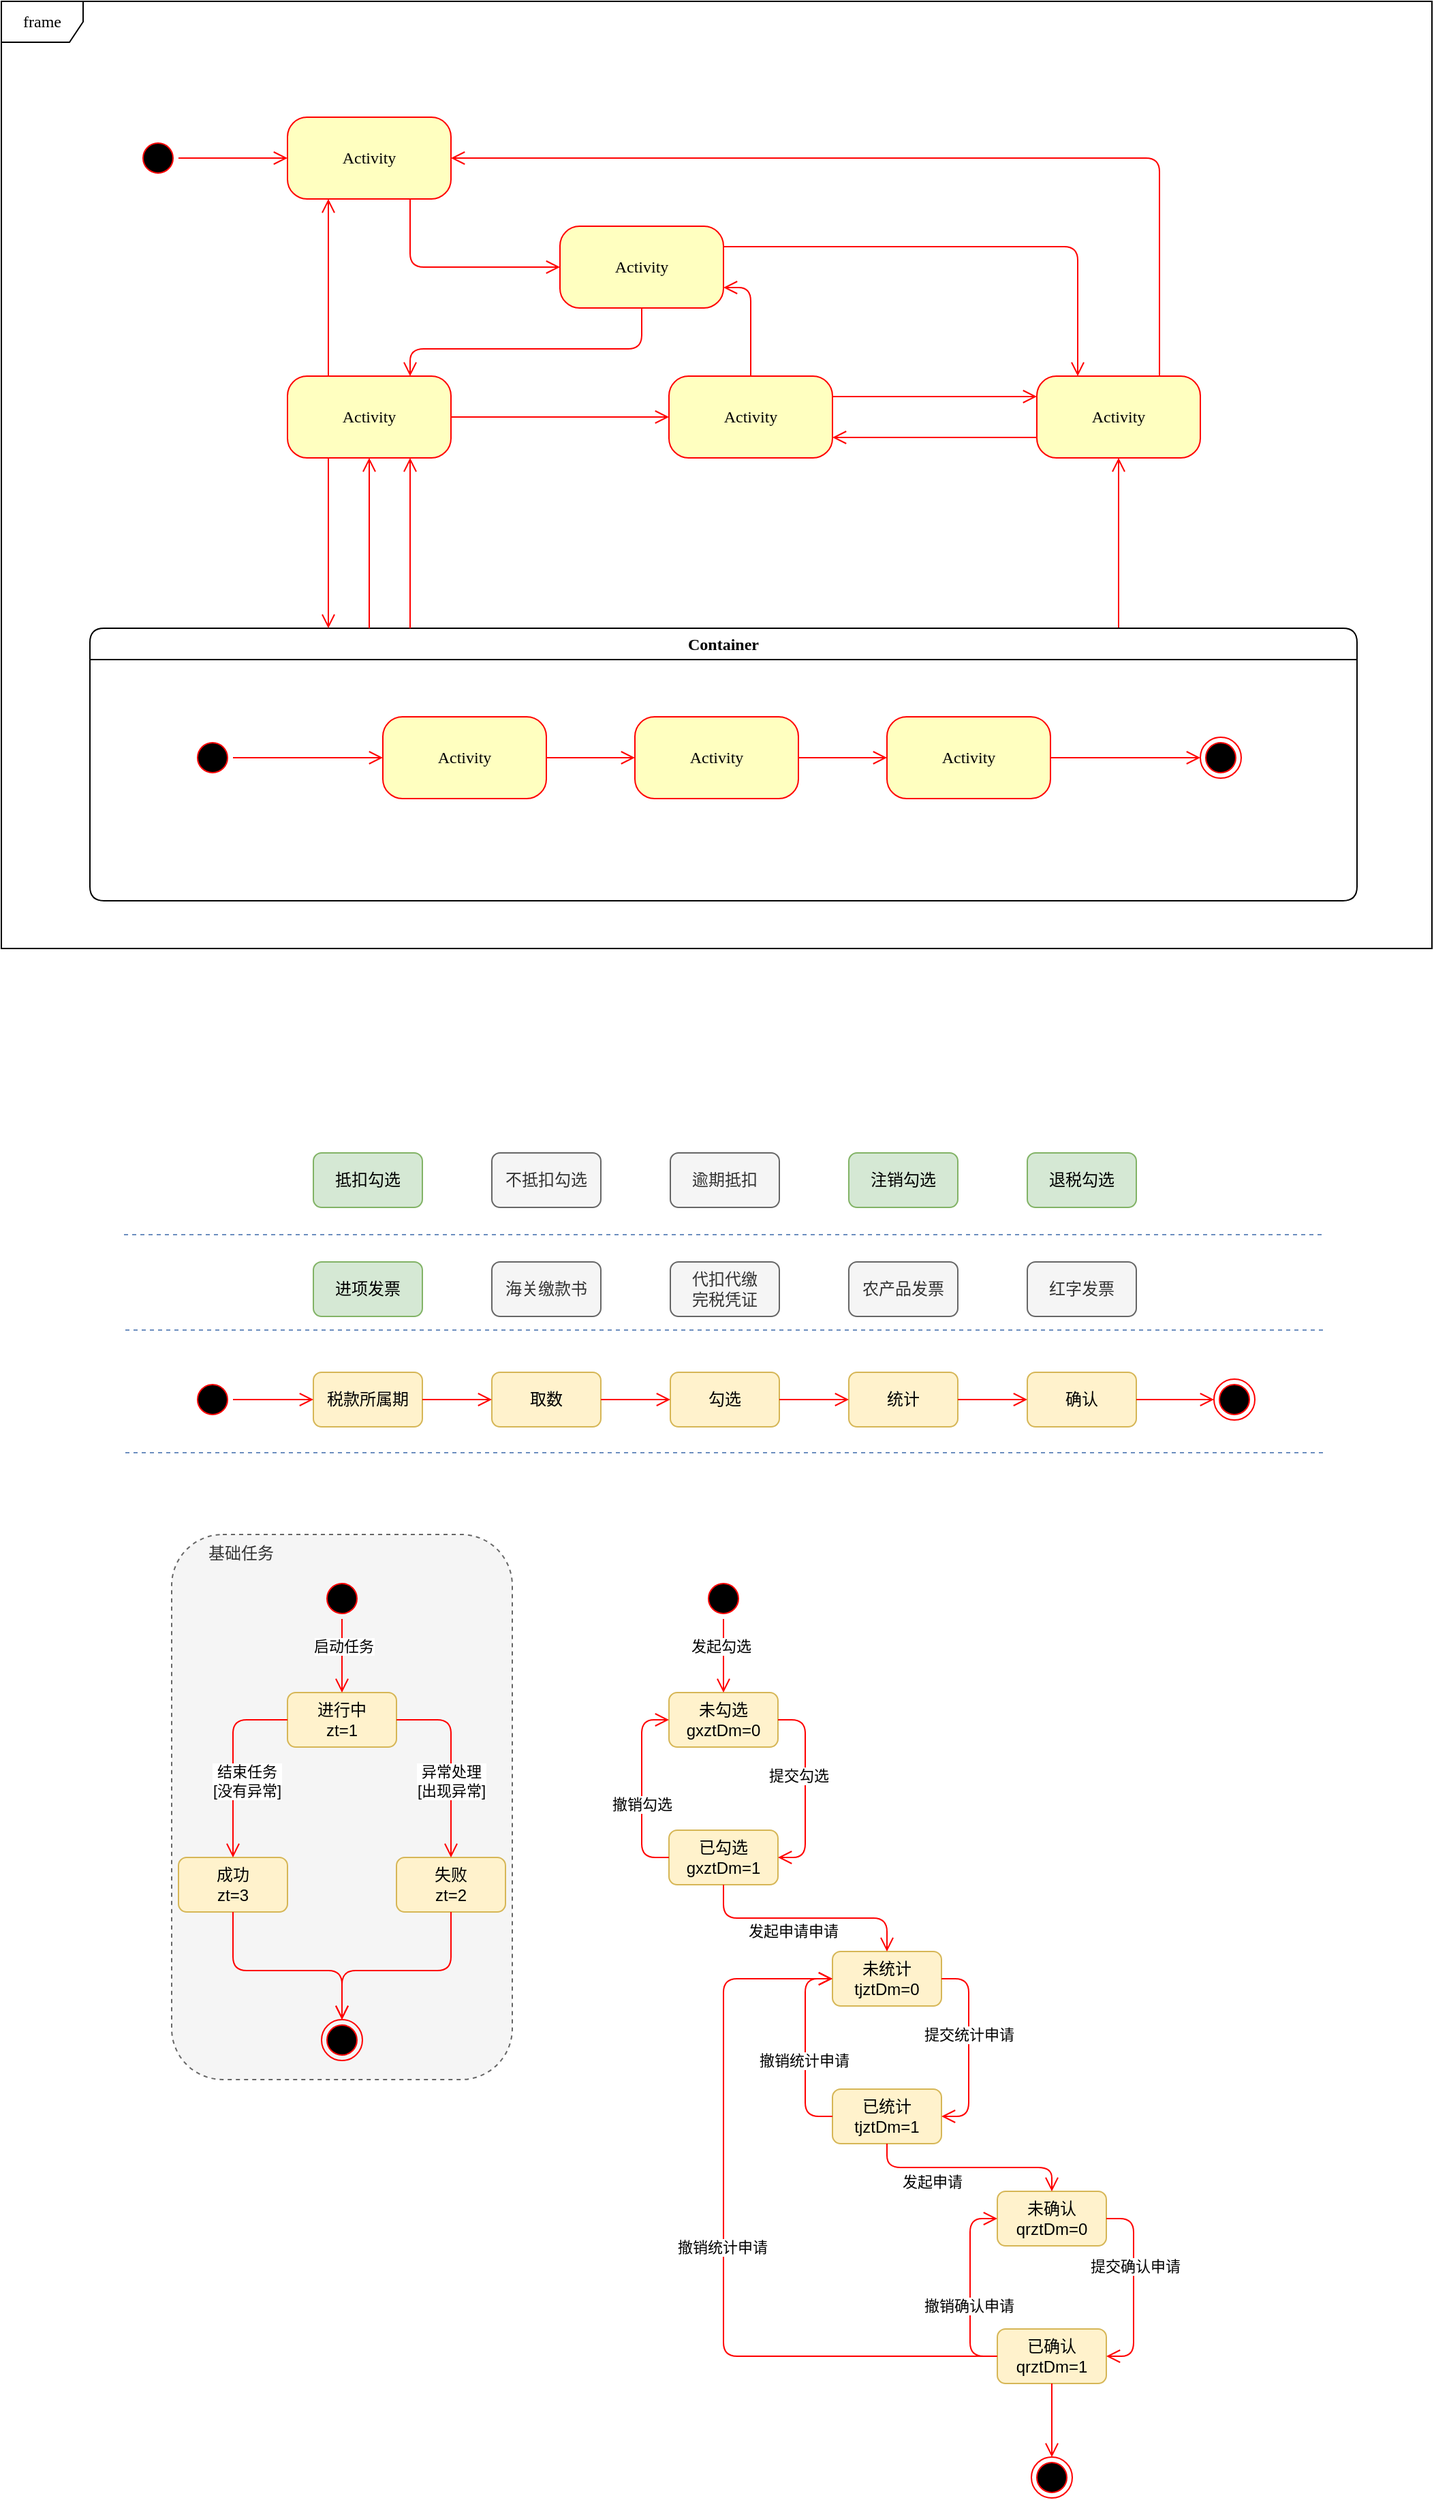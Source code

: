 <mxfile version="21.6.8" type="github">
  <diagram name="Page-1" id="58cdce13-f638-feb5-8d6f-7d28b1aa9fa0">
    <mxGraphModel dx="1400" dy="765" grid="1" gridSize="10" guides="1" tooltips="1" connect="1" arrows="1" fold="1" page="1" pageScale="1" pageWidth="1100" pageHeight="850" background="none" math="0" shadow="0">
      <root>
        <mxCell id="0" />
        <mxCell id="1" parent="0" />
        <mxCell id="NtjbMHKrXhSSU9uYyu6V-38" value="基础任务" style="rounded=1;whiteSpace=wrap;html=1;dashed=1;verticalAlign=top;align=left;spacingLeft=25;fillColor=#f5f5f5;strokeColor=#666666;fontColor=#333333;" vertex="1" parent="1">
          <mxGeometry x="155" y="1160" width="250" height="400" as="geometry" />
        </mxCell>
        <mxCell id="382b91b5511bd0f7-1" value="" style="ellipse;html=1;shape=startState;fillColor=#000000;strokeColor=#ff0000;rounded=1;shadow=0;comic=0;labelBackgroundColor=none;fontFamily=Verdana;fontSize=12;fontColor=#000000;align=center;direction=south;" parent="1" vertex="1">
          <mxGeometry x="130" y="135" width="30" height="30" as="geometry" />
        </mxCell>
        <mxCell id="382b91b5511bd0f7-5" value="Activity" style="rounded=1;whiteSpace=wrap;html=1;arcSize=24;fillColor=#ffffc0;strokeColor=#ff0000;shadow=0;comic=0;labelBackgroundColor=none;fontFamily=Verdana;fontSize=12;fontColor=#000000;align=center;" parent="1" vertex="1">
          <mxGeometry x="240" y="310" width="120" height="60" as="geometry" />
        </mxCell>
        <mxCell id="382b91b5511bd0f7-6" value="Activity" style="rounded=1;whiteSpace=wrap;html=1;arcSize=24;fillColor=#ffffc0;strokeColor=#ff0000;shadow=0;comic=0;labelBackgroundColor=none;fontFamily=Verdana;fontSize=12;fontColor=#000000;align=center;" parent="1" vertex="1">
          <mxGeometry x="240" y="120" width="120" height="60" as="geometry" />
        </mxCell>
        <mxCell id="3cde6dad864a17aa-3" style="edgeStyle=orthogonalEdgeStyle;html=1;exitX=1;exitY=0.25;entryX=0.25;entryY=0;labelBackgroundColor=none;endArrow=open;endSize=8;strokeColor=#ff0000;fontFamily=Verdana;fontSize=12;align=left;" parent="1" source="382b91b5511bd0f7-7" target="382b91b5511bd0f7-9" edge="1">
          <mxGeometry relative="1" as="geometry" />
        </mxCell>
        <mxCell id="382b91b5511bd0f7-7" value="Activity" style="rounded=1;whiteSpace=wrap;html=1;arcSize=24;fillColor=#ffffc0;strokeColor=#ff0000;shadow=0;comic=0;labelBackgroundColor=none;fontFamily=Verdana;fontSize=12;fontColor=#000000;align=center;" parent="1" vertex="1">
          <mxGeometry x="440" y="200" width="120" height="60" as="geometry" />
        </mxCell>
        <mxCell id="3cde6dad864a17aa-4" style="edgeStyle=orthogonalEdgeStyle;html=1;exitX=0.75;exitY=0;entryX=1;entryY=0.5;labelBackgroundColor=none;endArrow=open;endSize=8;strokeColor=#ff0000;fontFamily=Verdana;fontSize=12;align=left;" parent="1" source="382b91b5511bd0f7-9" target="382b91b5511bd0f7-6" edge="1">
          <mxGeometry relative="1" as="geometry">
            <Array as="points">
              <mxPoint x="880" y="150" />
            </Array>
          </mxGeometry>
        </mxCell>
        <mxCell id="3cde6dad864a17aa-13" style="edgeStyle=elbowEdgeStyle;html=1;exitX=0;exitY=0.75;entryX=1;entryY=0.75;labelBackgroundColor=none;endArrow=open;endSize=8;strokeColor=#ff0000;fontFamily=Verdana;fontSize=12;align=left;" parent="1" source="382b91b5511bd0f7-9" target="382b91b5511bd0f7-10" edge="1">
          <mxGeometry relative="1" as="geometry" />
        </mxCell>
        <mxCell id="382b91b5511bd0f7-9" value="Activity" style="rounded=1;whiteSpace=wrap;html=1;arcSize=24;fillColor=#ffffc0;strokeColor=#ff0000;shadow=0;comic=0;labelBackgroundColor=none;fontFamily=Verdana;fontSize=12;fontColor=#000000;align=center;" parent="1" vertex="1">
          <mxGeometry x="790" y="310" width="120" height="60" as="geometry" />
        </mxCell>
        <mxCell id="382b91b5511bd0f7-10" value="Activity" style="rounded=1;whiteSpace=wrap;html=1;arcSize=24;fillColor=#ffffc0;strokeColor=#ff0000;shadow=0;comic=0;labelBackgroundColor=none;fontFamily=Verdana;fontSize=12;fontColor=#000000;align=center;" parent="1" vertex="1">
          <mxGeometry x="520" y="310" width="120" height="60" as="geometry" />
        </mxCell>
        <mxCell id="3cde6dad864a17aa-5" style="edgeStyle=elbowEdgeStyle;html=1;labelBackgroundColor=none;endArrow=open;endSize=8;strokeColor=#ff0000;fontFamily=Verdana;fontSize=12;align=left;" parent="1" source="2a3bc250acf0617d-7" target="382b91b5511bd0f7-9" edge="1">
          <mxGeometry relative="1" as="geometry" />
        </mxCell>
        <mxCell id="2a3bc250acf0617d-7" value="Container" style="swimlane;whiteSpace=wrap;html=1;rounded=1;shadow=0;comic=0;labelBackgroundColor=none;strokeWidth=1;fontFamily=Verdana;fontSize=12;align=center;" parent="1" vertex="1">
          <mxGeometry x="95" y="495" width="930" height="200" as="geometry" />
        </mxCell>
        <mxCell id="3cde6dad864a17aa-10" style="edgeStyle=elbowEdgeStyle;html=1;labelBackgroundColor=none;endArrow=open;endSize=8;strokeColor=#ff0000;fontFamily=Verdana;fontSize=12;align=left;" parent="2a3bc250acf0617d-7" source="382b91b5511bd0f7-8" target="3cde6dad864a17aa-1" edge="1">
          <mxGeometry relative="1" as="geometry" />
        </mxCell>
        <mxCell id="382b91b5511bd0f7-8" value="Activity" style="rounded=1;whiteSpace=wrap;html=1;arcSize=24;fillColor=#ffffc0;strokeColor=#ff0000;shadow=0;comic=0;labelBackgroundColor=none;fontFamily=Verdana;fontSize=12;fontColor=#000000;align=center;" parent="2a3bc250acf0617d-7" vertex="1">
          <mxGeometry x="215" y="65" width="120" height="60" as="geometry" />
        </mxCell>
        <mxCell id="24f968d109e7d6b4-3" value="" style="ellipse;html=1;shape=endState;fillColor=#000000;strokeColor=#ff0000;rounded=1;shadow=0;comic=0;labelBackgroundColor=none;fontFamily=Verdana;fontSize=12;fontColor=#000000;align=center;" parent="2a3bc250acf0617d-7" vertex="1">
          <mxGeometry x="815" y="80" width="30" height="30" as="geometry" />
        </mxCell>
        <mxCell id="3cde6dad864a17aa-9" style="edgeStyle=elbowEdgeStyle;html=1;labelBackgroundColor=none;endArrow=open;endSize=8;strokeColor=#ff0000;fontFamily=Verdana;fontSize=12;align=left;" parent="2a3bc250acf0617d-7" source="2a3bc250acf0617d-3" target="382b91b5511bd0f7-8" edge="1">
          <mxGeometry relative="1" as="geometry" />
        </mxCell>
        <mxCell id="2a3bc250acf0617d-3" value="" style="ellipse;html=1;shape=startState;fillColor=#000000;strokeColor=#ff0000;rounded=1;shadow=0;comic=0;labelBackgroundColor=none;fontFamily=Verdana;fontSize=12;fontColor=#000000;align=center;direction=south;" parent="2a3bc250acf0617d-7" vertex="1">
          <mxGeometry x="75" y="80" width="30" height="30" as="geometry" />
        </mxCell>
        <mxCell id="3cde6dad864a17aa-11" style="edgeStyle=elbowEdgeStyle;html=1;labelBackgroundColor=none;endArrow=open;endSize=8;strokeColor=#ff0000;fontFamily=Verdana;fontSize=12;align=left;" parent="2a3bc250acf0617d-7" source="3cde6dad864a17aa-1" target="3cde6dad864a17aa-2" edge="1">
          <mxGeometry relative="1" as="geometry" />
        </mxCell>
        <mxCell id="3cde6dad864a17aa-1" value="Activity" style="rounded=1;whiteSpace=wrap;html=1;arcSize=24;fillColor=#ffffc0;strokeColor=#ff0000;shadow=0;comic=0;labelBackgroundColor=none;fontFamily=Verdana;fontSize=12;fontColor=#000000;align=center;" parent="2a3bc250acf0617d-7" vertex="1">
          <mxGeometry x="400" y="65" width="120" height="60" as="geometry" />
        </mxCell>
        <mxCell id="3cde6dad864a17aa-12" style="edgeStyle=elbowEdgeStyle;html=1;labelBackgroundColor=none;endArrow=open;endSize=8;strokeColor=#ff0000;fontFamily=Verdana;fontSize=12;align=left;" parent="2a3bc250acf0617d-7" source="3cde6dad864a17aa-2" target="24f968d109e7d6b4-3" edge="1">
          <mxGeometry relative="1" as="geometry" />
        </mxCell>
        <mxCell id="3cde6dad864a17aa-2" value="Activity" style="rounded=1;whiteSpace=wrap;html=1;arcSize=24;fillColor=#ffffc0;strokeColor=#ff0000;shadow=0;comic=0;labelBackgroundColor=none;fontFamily=Verdana;fontSize=12;fontColor=#000000;align=center;" parent="2a3bc250acf0617d-7" vertex="1">
          <mxGeometry x="585" y="65" width="120" height="60" as="geometry" />
        </mxCell>
        <mxCell id="2a3bc250acf0617d-8" value="frame" style="shape=umlFrame;whiteSpace=wrap;html=1;rounded=1;shadow=0;comic=0;labelBackgroundColor=none;strokeWidth=1;fontFamily=Verdana;fontSize=12;align=center;movable=1;resizable=1;rotatable=1;deletable=1;editable=1;locked=0;connectable=1;" parent="1" vertex="1">
          <mxGeometry x="30" y="35" width="1050" height="695" as="geometry" />
        </mxCell>
        <mxCell id="2a3bc250acf0617d-9" style="edgeStyle=orthogonalEdgeStyle;html=1;labelBackgroundColor=none;endArrow=open;endSize=8;strokeColor=#ff0000;fontFamily=Verdana;fontSize=12;align=left;" parent="1" source="382b91b5511bd0f7-1" target="382b91b5511bd0f7-6" edge="1">
          <mxGeometry relative="1" as="geometry" />
        </mxCell>
        <mxCell id="2a3bc250acf0617d-10" style="edgeStyle=orthogonalEdgeStyle;html=1;labelBackgroundColor=none;endArrow=open;endSize=8;strokeColor=#ff0000;fontFamily=Verdana;fontSize=12;align=left;entryX=0;entryY=0.5;" parent="1" source="382b91b5511bd0f7-6" target="382b91b5511bd0f7-7" edge="1">
          <mxGeometry relative="1" as="geometry">
            <Array as="points">
              <mxPoint x="330" y="230" />
            </Array>
          </mxGeometry>
        </mxCell>
        <mxCell id="2a3bc250acf0617d-11" style="edgeStyle=orthogonalEdgeStyle;html=1;entryX=0.75;entryY=0;labelBackgroundColor=none;endArrow=open;endSize=8;strokeColor=#ff0000;fontFamily=Verdana;fontSize=12;align=left;exitX=0.5;exitY=1;" parent="1" source="382b91b5511bd0f7-7" target="382b91b5511bd0f7-5" edge="1">
          <mxGeometry relative="1" as="geometry">
            <mxPoint x="520" y="300" as="sourcePoint" />
            <Array as="points">
              <mxPoint x="500" y="290" />
              <mxPoint x="330" y="290" />
            </Array>
          </mxGeometry>
        </mxCell>
        <mxCell id="2a3bc250acf0617d-12" style="edgeStyle=orthogonalEdgeStyle;html=1;exitX=0.25;exitY=0;entryX=0.25;entryY=1;labelBackgroundColor=none;endArrow=open;endSize=8;strokeColor=#ff0000;fontFamily=Verdana;fontSize=12;align=left;" parent="1" source="382b91b5511bd0f7-5" target="382b91b5511bd0f7-6" edge="1">
          <mxGeometry relative="1" as="geometry" />
        </mxCell>
        <mxCell id="2a3bc250acf0617d-13" style="edgeStyle=orthogonalEdgeStyle;html=1;exitX=1;exitY=0.5;entryX=0;entryY=0.5;labelBackgroundColor=none;endArrow=open;endSize=8;strokeColor=#ff0000;fontFamily=Verdana;fontSize=12;align=left;" parent="1" source="382b91b5511bd0f7-5" target="382b91b5511bd0f7-10" edge="1">
          <mxGeometry relative="1" as="geometry" />
        </mxCell>
        <mxCell id="2a3bc250acf0617d-14" style="edgeStyle=orthogonalEdgeStyle;html=1;exitX=0.5;exitY=0;entryX=1;entryY=0.75;labelBackgroundColor=none;endArrow=open;endSize=8;strokeColor=#ff0000;fontFamily=Verdana;fontSize=12;align=left;" parent="1" source="382b91b5511bd0f7-10" target="382b91b5511bd0f7-7" edge="1">
          <mxGeometry relative="1" as="geometry" />
        </mxCell>
        <mxCell id="2a3bc250acf0617d-15" style="edgeStyle=orthogonalEdgeStyle;html=1;exitX=1;exitY=0.25;entryX=0;entryY=0.25;labelBackgroundColor=none;endArrow=open;endSize=8;strokeColor=#ff0000;fontFamily=Verdana;fontSize=12;align=left;" parent="1" source="382b91b5511bd0f7-10" target="382b91b5511bd0f7-9" edge="1">
          <mxGeometry relative="1" as="geometry" />
        </mxCell>
        <mxCell id="3cde6dad864a17aa-6" style="edgeStyle=elbowEdgeStyle;html=1;labelBackgroundColor=none;endArrow=open;endSize=8;strokeColor=#ff0000;fontFamily=Verdana;fontSize=12;align=left;entryX=0.75;entryY=1;" parent="1" source="2a3bc250acf0617d-7" target="382b91b5511bd0f7-5" edge="1">
          <mxGeometry relative="1" as="geometry">
            <mxPoint x="340" y="505" as="sourcePoint" />
            <mxPoint x="340" y="380" as="targetPoint" />
          </mxGeometry>
        </mxCell>
        <mxCell id="3cde6dad864a17aa-7" style="edgeStyle=elbowEdgeStyle;html=1;labelBackgroundColor=none;endArrow=open;endSize=8;strokeColor=#ff0000;fontFamily=Verdana;fontSize=12;align=left;entryX=0.5;entryY=1;" parent="1" source="2a3bc250acf0617d-7" target="382b91b5511bd0f7-5" edge="1">
          <mxGeometry relative="1" as="geometry">
            <mxPoint x="340" y="505" as="sourcePoint" />
            <mxPoint x="340" y="380" as="targetPoint" />
          </mxGeometry>
        </mxCell>
        <mxCell id="3cde6dad864a17aa-8" style="edgeStyle=elbowEdgeStyle;html=1;labelBackgroundColor=none;endArrow=open;endSize=8;strokeColor=#ff0000;fontFamily=Verdana;fontSize=12;align=left;exitX=0.25;exitY=1;" parent="1" source="382b91b5511bd0f7-5" target="2a3bc250acf0617d-7" edge="1">
          <mxGeometry relative="1" as="geometry">
            <mxPoint x="350" y="515" as="sourcePoint" />
            <mxPoint x="350" y="390" as="targetPoint" />
          </mxGeometry>
        </mxCell>
        <mxCell id="sTs45CZRdDoFSn7NXeSg-1" value="抵扣勾选" style="whiteSpace=wrap;html=1;rounded=1;aspect=fixed;fillColor=#d5e8d4;strokeColor=#82b366;" parent="1" vertex="1">
          <mxGeometry x="259" y="880" width="80" height="40" as="geometry" />
        </mxCell>
        <mxCell id="sTs45CZRdDoFSn7NXeSg-2" value="不抵扣勾选" style="whiteSpace=wrap;html=1;rounded=1;aspect=fixed;fillColor=#f5f5f5;fontColor=#333333;strokeColor=#666666;" parent="1" vertex="1">
          <mxGeometry x="390" y="880" width="80" height="40" as="geometry" />
        </mxCell>
        <mxCell id="sTs45CZRdDoFSn7NXeSg-3" value="逾期抵扣" style="whiteSpace=wrap;html=1;rounded=1;aspect=fixed;fillColor=#f5f5f5;fontColor=#333333;strokeColor=#666666;" parent="1" vertex="1">
          <mxGeometry x="521" y="880" width="80" height="40" as="geometry" />
        </mxCell>
        <mxCell id="sTs45CZRdDoFSn7NXeSg-4" value="注销勾选" style="whiteSpace=wrap;html=1;rounded=1;aspect=fixed;fillColor=#d5e8d4;strokeColor=#82b366;" parent="1" vertex="1">
          <mxGeometry x="652" y="880" width="80" height="40" as="geometry" />
        </mxCell>
        <mxCell id="sTs45CZRdDoFSn7NXeSg-5" value="退税勾选" style="whiteSpace=wrap;html=1;rounded=1;aspect=fixed;fillColor=#d5e8d4;strokeColor=#82b366;" parent="1" vertex="1">
          <mxGeometry x="783" y="880" width="80" height="40" as="geometry" />
        </mxCell>
        <mxCell id="sTs45CZRdDoFSn7NXeSg-7" value="税款所属期" style="rounded=1;whiteSpace=wrap;html=1;aspect=fixed;fillColor=#fff2cc;strokeColor=#d6b656;" parent="1" vertex="1">
          <mxGeometry x="259" y="1041" width="80" height="40" as="geometry" />
        </mxCell>
        <mxCell id="sTs45CZRdDoFSn7NXeSg-9" value="取数" style="rounded=1;whiteSpace=wrap;html=1;fillColor=#fff2cc;strokeColor=#d6b656;" parent="1" vertex="1">
          <mxGeometry x="390" y="1041" width="80" height="40" as="geometry" />
        </mxCell>
        <mxCell id="sTs45CZRdDoFSn7NXeSg-10" value="勾选" style="rounded=1;whiteSpace=wrap;html=1;fillColor=#fff2cc;strokeColor=#d6b656;" parent="1" vertex="1">
          <mxGeometry x="521" y="1041" width="80" height="40" as="geometry" />
        </mxCell>
        <mxCell id="sTs45CZRdDoFSn7NXeSg-11" value="统计" style="rounded=1;whiteSpace=wrap;html=1;fillColor=#fff2cc;strokeColor=#d6b656;" parent="1" vertex="1">
          <mxGeometry x="652" y="1041" width="80" height="40" as="geometry" />
        </mxCell>
        <mxCell id="sTs45CZRdDoFSn7NXeSg-12" value="确认" style="rounded=1;whiteSpace=wrap;html=1;fillColor=#fff2cc;strokeColor=#d6b656;" parent="1" vertex="1">
          <mxGeometry x="783" y="1041" width="80" height="40" as="geometry" />
        </mxCell>
        <mxCell id="sTs45CZRdDoFSn7NXeSg-14" value="" style="ellipse;html=1;shape=endState;fillColor=#000000;strokeColor=#ff0000;" parent="1" vertex="1">
          <mxGeometry x="920" y="1046" width="30" height="30" as="geometry" />
        </mxCell>
        <mxCell id="sTs45CZRdDoFSn7NXeSg-15" value="" style="ellipse;html=1;shape=startState;fillColor=#000000;strokeColor=#ff0000;" parent="1" vertex="1">
          <mxGeometry x="170" y="1046" width="30" height="30" as="geometry" />
        </mxCell>
        <mxCell id="sTs45CZRdDoFSn7NXeSg-16" value="" style="edgeStyle=orthogonalEdgeStyle;html=1;verticalAlign=bottom;endArrow=open;endSize=8;strokeColor=#ff0000;rounded=0;entryX=0;entryY=0.5;entryDx=0;entryDy=0;" parent="1" source="sTs45CZRdDoFSn7NXeSg-15" target="sTs45CZRdDoFSn7NXeSg-7" edge="1">
          <mxGeometry relative="1" as="geometry">
            <mxPoint x="95" y="1146" as="targetPoint" />
          </mxGeometry>
        </mxCell>
        <mxCell id="sTs45CZRdDoFSn7NXeSg-17" value="" style="edgeStyle=orthogonalEdgeStyle;html=1;verticalAlign=bottom;endArrow=open;endSize=8;strokeColor=#ff0000;rounded=0;entryX=0;entryY=0.5;entryDx=0;entryDy=0;exitX=1;exitY=0.5;exitDx=0;exitDy=0;" parent="1" source="sTs45CZRdDoFSn7NXeSg-7" target="sTs45CZRdDoFSn7NXeSg-9" edge="1">
          <mxGeometry relative="1" as="geometry">
            <mxPoint x="274" y="1071" as="targetPoint" />
            <mxPoint x="204" y="1071" as="sourcePoint" />
          </mxGeometry>
        </mxCell>
        <mxCell id="sTs45CZRdDoFSn7NXeSg-18" value="" style="edgeStyle=orthogonalEdgeStyle;html=1;verticalAlign=bottom;endArrow=open;endSize=8;strokeColor=#ff0000;rounded=0;entryX=0;entryY=0.5;entryDx=0;entryDy=0;exitX=1;exitY=0.5;exitDx=0;exitDy=0;" parent="1" source="sTs45CZRdDoFSn7NXeSg-9" target="sTs45CZRdDoFSn7NXeSg-10" edge="1">
          <mxGeometry relative="1" as="geometry">
            <mxPoint x="404" y="1071" as="targetPoint" />
            <mxPoint x="424" y="1136" as="sourcePoint" />
          </mxGeometry>
        </mxCell>
        <mxCell id="sTs45CZRdDoFSn7NXeSg-19" value="" style="edgeStyle=orthogonalEdgeStyle;html=1;verticalAlign=bottom;endArrow=open;endSize=8;strokeColor=#ff0000;rounded=0;entryX=0;entryY=0.5;entryDx=0;entryDy=0;exitX=1;exitY=0.5;exitDx=0;exitDy=0;" parent="1" source="sTs45CZRdDoFSn7NXeSg-10" target="sTs45CZRdDoFSn7NXeSg-11" edge="1">
          <mxGeometry relative="1" as="geometry">
            <mxPoint x="529" y="1071" as="targetPoint" />
            <mxPoint x="514" y="1156" as="sourcePoint" />
          </mxGeometry>
        </mxCell>
        <mxCell id="sTs45CZRdDoFSn7NXeSg-20" value="" style="edgeStyle=orthogonalEdgeStyle;html=1;verticalAlign=bottom;endArrow=open;endSize=8;strokeColor=#ff0000;rounded=0;entryX=0;entryY=0.5;entryDx=0;entryDy=0;exitX=1;exitY=0.5;exitDx=0;exitDy=0;" parent="1" source="sTs45CZRdDoFSn7NXeSg-11" target="sTs45CZRdDoFSn7NXeSg-12" edge="1">
          <mxGeometry relative="1" as="geometry">
            <mxPoint x="654" y="1071" as="targetPoint" />
            <mxPoint x="654" y="1136" as="sourcePoint" />
          </mxGeometry>
        </mxCell>
        <mxCell id="sTs45CZRdDoFSn7NXeSg-21" value="" style="edgeStyle=orthogonalEdgeStyle;html=1;verticalAlign=bottom;endArrow=open;endSize=8;strokeColor=#ff0000;rounded=0;entryX=0;entryY=0.5;entryDx=0;entryDy=0;exitX=1;exitY=0.5;exitDx=0;exitDy=0;" parent="1" source="sTs45CZRdDoFSn7NXeSg-12" target="sTs45CZRdDoFSn7NXeSg-14" edge="1">
          <mxGeometry relative="1" as="geometry">
            <mxPoint x="785" y="1071" as="targetPoint" />
            <mxPoint x="770" y="1146" as="sourcePoint" />
          </mxGeometry>
        </mxCell>
        <mxCell id="sTs45CZRdDoFSn7NXeSg-22" value="进项发票" style="whiteSpace=wrap;html=1;rounded=1;aspect=fixed;fillColor=#d5e8d4;strokeColor=#82b366;" parent="1" vertex="1">
          <mxGeometry x="259" y="960" width="80" height="40" as="geometry" />
        </mxCell>
        <mxCell id="sTs45CZRdDoFSn7NXeSg-23" value="海关缴款书" style="whiteSpace=wrap;html=1;rounded=1;aspect=fixed;fillColor=#f5f5f5;fontColor=#333333;strokeColor=#666666;" parent="1" vertex="1">
          <mxGeometry x="390" y="960" width="80" height="40" as="geometry" />
        </mxCell>
        <mxCell id="sTs45CZRdDoFSn7NXeSg-24" value="代扣代缴&lt;br&gt;完税凭证" style="whiteSpace=wrap;html=1;rounded=1;aspect=fixed;fillColor=#f5f5f5;fontColor=#333333;strokeColor=#666666;" parent="1" vertex="1">
          <mxGeometry x="521" y="960" width="80" height="40" as="geometry" />
        </mxCell>
        <mxCell id="sTs45CZRdDoFSn7NXeSg-25" value="农产品发票" style="whiteSpace=wrap;html=1;rounded=1;aspect=fixed;fillColor=#f5f5f5;fontColor=#333333;strokeColor=#666666;" parent="1" vertex="1">
          <mxGeometry x="652" y="960" width="80" height="40" as="geometry" />
        </mxCell>
        <mxCell id="sTs45CZRdDoFSn7NXeSg-26" value="红字发票" style="whiteSpace=wrap;html=1;rounded=1;aspect=fixed;fillColor=#f5f5f5;fontColor=#333333;strokeColor=#666666;" parent="1" vertex="1">
          <mxGeometry x="783" y="960" width="80" height="40" as="geometry" />
        </mxCell>
        <mxCell id="sTs45CZRdDoFSn7NXeSg-30" value="进行中&lt;br&gt;zt=1" style="rounded=1;whiteSpace=wrap;html=1;fillColor=#fff2cc;strokeColor=#d6b656;" parent="1" vertex="1">
          <mxGeometry x="240" y="1276" width="80" height="40" as="geometry" />
        </mxCell>
        <mxCell id="sTs45CZRdDoFSn7NXeSg-31" value="成功&lt;br&gt;zt=3" style="rounded=1;whiteSpace=wrap;html=1;fillColor=#fff2cc;strokeColor=#d6b656;" parent="1" vertex="1">
          <mxGeometry x="160" y="1397" width="80" height="40" as="geometry" />
        </mxCell>
        <mxCell id="sTs45CZRdDoFSn7NXeSg-32" value="失败&lt;br&gt;zt=2" style="rounded=1;whiteSpace=wrap;html=1;fillColor=#fff2cc;strokeColor=#d6b656;" parent="1" vertex="1">
          <mxGeometry x="320" y="1397" width="80" height="40" as="geometry" />
        </mxCell>
        <mxCell id="sTs45CZRdDoFSn7NXeSg-35" value="" style="ellipse;html=1;shape=endState;fillColor=#000000;strokeColor=#ff0000;" parent="1" vertex="1">
          <mxGeometry x="265" y="1516" width="30" height="30" as="geometry" />
        </mxCell>
        <mxCell id="sTs45CZRdDoFSn7NXeSg-36" value="" style="ellipse;html=1;shape=startState;fillColor=#000000;strokeColor=#ff0000;" parent="1" vertex="1">
          <mxGeometry x="265" y="1192" width="30" height="30" as="geometry" />
        </mxCell>
        <mxCell id="sTs45CZRdDoFSn7NXeSg-37" value="" style="edgeStyle=orthogonalEdgeStyle;html=1;verticalAlign=bottom;endArrow=open;endSize=8;strokeColor=#ff0000;rounded=0;entryX=0.5;entryY=0;entryDx=0;entryDy=0;" parent="1" source="sTs45CZRdDoFSn7NXeSg-36" target="sTs45CZRdDoFSn7NXeSg-30" edge="1">
          <mxGeometry relative="1" as="geometry">
            <mxPoint x="183" y="1251" as="targetPoint" />
          </mxGeometry>
        </mxCell>
        <mxCell id="NtjbMHKrXhSSU9uYyu6V-6" value="启动任务" style="edgeLabel;html=1;align=center;verticalAlign=middle;resizable=0;points=[];" vertex="1" connectable="0" parent="sTs45CZRdDoFSn7NXeSg-37">
          <mxGeometry x="-0.4" y="1" relative="1" as="geometry">
            <mxPoint y="4" as="offset" />
          </mxGeometry>
        </mxCell>
        <mxCell id="sTs45CZRdDoFSn7NXeSg-38" value="" style="edgeStyle=orthogonalEdgeStyle;html=1;verticalAlign=bottom;endArrow=open;endSize=8;strokeColor=#ff0000;rounded=1;entryX=0.5;entryY=0;entryDx=0;entryDy=0;exitX=0;exitY=0.5;exitDx=0;exitDy=0;" parent="1" source="sTs45CZRdDoFSn7NXeSg-30" target="sTs45CZRdDoFSn7NXeSg-31" edge="1">
          <mxGeometry relative="1" as="geometry">
            <mxPoint x="199.0" y="1370" as="targetPoint" />
            <mxPoint x="232" y="1296" as="sourcePoint" />
            <Array as="points">
              <mxPoint x="200" y="1296" />
            </Array>
          </mxGeometry>
        </mxCell>
        <mxCell id="NtjbMHKrXhSSU9uYyu6V-7" value="结束任务&lt;br&gt;[没有异常]" style="edgeLabel;html=1;align=center;verticalAlign=middle;resizable=0;points=[];" vertex="1" connectable="0" parent="sTs45CZRdDoFSn7NXeSg-38">
          <mxGeometry x="-0.239" y="1" relative="1" as="geometry">
            <mxPoint x="9" y="31" as="offset" />
          </mxGeometry>
        </mxCell>
        <mxCell id="sTs45CZRdDoFSn7NXeSg-42" value="" style="edgeStyle=orthogonalEdgeStyle;html=1;verticalAlign=bottom;endArrow=open;endSize=8;strokeColor=#ff0000;rounded=1;entryX=0.5;entryY=0;entryDx=0;entryDy=0;exitX=0.5;exitY=1;exitDx=0;exitDy=0;" parent="1" source="sTs45CZRdDoFSn7NXeSg-31" target="sTs45CZRdDoFSn7NXeSg-35" edge="1">
          <mxGeometry relative="1" as="geometry">
            <mxPoint x="873" y="1147" as="targetPoint" />
            <mxPoint x="951" y="1137" as="sourcePoint" />
            <Array as="points">
              <mxPoint x="200" y="1480" />
              <mxPoint x="280" y="1480" />
            </Array>
          </mxGeometry>
        </mxCell>
        <mxCell id="sTs45CZRdDoFSn7NXeSg-44" style="edgeStyle=orthogonalEdgeStyle;html=1;labelBackgroundColor=none;endArrow=open;endSize=8;strokeColor=#ff0000;fontFamily=Verdana;fontSize=12;align=left;exitX=1;exitY=0.5;exitDx=0;exitDy=0;entryX=0.5;entryY=0;entryDx=0;entryDy=0;" parent="1" source="sTs45CZRdDoFSn7NXeSg-30" target="sTs45CZRdDoFSn7NXeSg-32" edge="1">
          <mxGeometry relative="1" as="geometry">
            <mxPoint x="608" y="1211" as="sourcePoint" />
            <Array as="points">
              <mxPoint x="360" y="1296" />
            </Array>
            <mxPoint x="430" y="1290" as="targetPoint" />
          </mxGeometry>
        </mxCell>
        <mxCell id="NtjbMHKrXhSSU9uYyu6V-8" value="异常处理&lt;br&gt;[出现异常]" style="edgeLabel;html=1;align=center;verticalAlign=middle;resizable=0;points=[];" vertex="1" connectable="0" parent="sTs45CZRdDoFSn7NXeSg-44">
          <mxGeometry x="0.451" y="3" relative="1" as="geometry">
            <mxPoint x="-3" y="-18" as="offset" />
          </mxGeometry>
        </mxCell>
        <mxCell id="sTs45CZRdDoFSn7NXeSg-45" value="" style="edgeStyle=orthogonalEdgeStyle;html=1;verticalAlign=bottom;endArrow=open;endSize=8;strokeColor=#ff0000;rounded=1;entryX=0.5;entryY=0;entryDx=0;entryDy=0;exitX=0.5;exitY=1;exitDx=0;exitDy=0;" parent="1" source="sTs45CZRdDoFSn7NXeSg-32" target="sTs45CZRdDoFSn7NXeSg-35" edge="1">
          <mxGeometry relative="1" as="geometry">
            <mxPoint x="1018" y="1147" as="targetPoint" />
            <mxPoint x="410" y="1456" as="sourcePoint" />
            <Array as="points">
              <mxPoint x="360" y="1480" />
              <mxPoint x="280" y="1480" />
            </Array>
          </mxGeometry>
        </mxCell>
        <mxCell id="sTs45CZRdDoFSn7NXeSg-46" value="未勾选&lt;br&gt;gxztDm=0" style="rounded=1;whiteSpace=wrap;html=1;fillColor=#fff2cc;strokeColor=#d6b656;" parent="1" vertex="1">
          <mxGeometry x="520" y="1276" width="80" height="40" as="geometry" />
        </mxCell>
        <mxCell id="sTs45CZRdDoFSn7NXeSg-47" value="已勾选&lt;br&gt;gxztDm=1" style="rounded=1;whiteSpace=wrap;html=1;fillColor=#fff2cc;strokeColor=#d6b656;" parent="1" vertex="1">
          <mxGeometry x="520" y="1377" width="80" height="40" as="geometry" />
        </mxCell>
        <mxCell id="sTs45CZRdDoFSn7NXeSg-49" value="" style="ellipse;html=1;shape=startState;fillColor=#000000;strokeColor=#ff0000;" parent="1" vertex="1">
          <mxGeometry x="545" y="1192" width="30" height="30" as="geometry" />
        </mxCell>
        <mxCell id="sTs45CZRdDoFSn7NXeSg-50" value="" style="edgeStyle=orthogonalEdgeStyle;html=1;verticalAlign=bottom;endArrow=open;endSize=8;strokeColor=#ff0000;rounded=0;entryX=0.5;entryY=0;entryDx=0;entryDy=0;" parent="1" source="sTs45CZRdDoFSn7NXeSg-49" target="sTs45CZRdDoFSn7NXeSg-46" edge="1">
          <mxGeometry relative="1" as="geometry">
            <mxPoint x="463" y="1251" as="targetPoint" />
          </mxGeometry>
        </mxCell>
        <mxCell id="NtjbMHKrXhSSU9uYyu6V-2" value="发起勾选" style="edgeLabel;html=1;align=center;verticalAlign=middle;resizable=0;points=[];" vertex="1" connectable="0" parent="sTs45CZRdDoFSn7NXeSg-50">
          <mxGeometry x="-0.363" y="-2" relative="1" as="geometry">
            <mxPoint y="3" as="offset" />
          </mxGeometry>
        </mxCell>
        <mxCell id="sTs45CZRdDoFSn7NXeSg-51" value="" style="edgeStyle=orthogonalEdgeStyle;html=1;verticalAlign=bottom;endArrow=open;endSize=8;strokeColor=#ff0000;rounded=1;entryX=1;entryY=0.5;entryDx=0;entryDy=0;exitX=1;exitY=0.5;exitDx=0;exitDy=0;" parent="1" source="sTs45CZRdDoFSn7NXeSg-46" target="sTs45CZRdDoFSn7NXeSg-47" edge="1">
          <mxGeometry relative="1" as="geometry">
            <mxPoint x="642" y="1176" as="targetPoint" />
            <mxPoint x="572" y="1176" as="sourcePoint" />
            <Array as="points">
              <mxPoint x="620" y="1296" />
              <mxPoint x="620" y="1397" />
            </Array>
          </mxGeometry>
        </mxCell>
        <mxCell id="NtjbMHKrXhSSU9uYyu6V-3" value="提交勾选" style="edgeLabel;html=1;align=center;verticalAlign=middle;resizable=0;points=[];" vertex="1" connectable="0" parent="sTs45CZRdDoFSn7NXeSg-51">
          <mxGeometry x="0.056" y="1" relative="1" as="geometry">
            <mxPoint x="-6" y="-14" as="offset" />
          </mxGeometry>
        </mxCell>
        <mxCell id="NtjbMHKrXhSSU9uYyu6V-4" value="" style="edgeStyle=orthogonalEdgeStyle;html=1;verticalAlign=bottom;endArrow=open;endSize=8;strokeColor=#ff0000;rounded=1;entryX=0;entryY=0.5;entryDx=0;entryDy=0;exitX=0;exitY=0.5;exitDx=0;exitDy=0;" edge="1" parent="1" source="sTs45CZRdDoFSn7NXeSg-47" target="sTs45CZRdDoFSn7NXeSg-46">
          <mxGeometry relative="1" as="geometry">
            <mxPoint x="470" y="1266" as="targetPoint" />
            <mxPoint x="470" y="1436" as="sourcePoint" />
            <Array as="points">
              <mxPoint x="500" y="1397" />
              <mxPoint x="500" y="1296" />
            </Array>
          </mxGeometry>
        </mxCell>
        <mxCell id="NtjbMHKrXhSSU9uYyu6V-5" value="撤销勾选" style="edgeLabel;html=1;align=center;verticalAlign=middle;resizable=0;points=[];" vertex="1" connectable="0" parent="NtjbMHKrXhSSU9uYyu6V-4">
          <mxGeometry x="0.056" y="1" relative="1" as="geometry">
            <mxPoint x="1" y="15" as="offset" />
          </mxGeometry>
        </mxCell>
        <mxCell id="NtjbMHKrXhSSU9uYyu6V-9" value="未统计&lt;br&gt;tjztDm=0" style="rounded=1;whiteSpace=wrap;html=1;fillColor=#fff2cc;strokeColor=#d6b656;" vertex="1" parent="1">
          <mxGeometry x="640" y="1466" width="80" height="40" as="geometry" />
        </mxCell>
        <mxCell id="NtjbMHKrXhSSU9uYyu6V-10" value="已统计&lt;br&gt;tjztDm=1" style="rounded=1;whiteSpace=wrap;html=1;fillColor=#fff2cc;strokeColor=#d6b656;" vertex="1" parent="1">
          <mxGeometry x="640" y="1567" width="80" height="40" as="geometry" />
        </mxCell>
        <mxCell id="NtjbMHKrXhSSU9uYyu6V-13" value="" style="edgeStyle=orthogonalEdgeStyle;html=1;verticalAlign=bottom;endArrow=open;endSize=8;strokeColor=#ff0000;rounded=1;entryX=0.5;entryY=0;entryDx=0;entryDy=0;exitX=0.5;exitY=1;exitDx=0;exitDy=0;" edge="1" parent="1" source="sTs45CZRdDoFSn7NXeSg-47" target="NtjbMHKrXhSSU9uYyu6V-9">
          <mxGeometry relative="1" as="geometry">
            <mxPoint x="559" y="1261" as="targetPoint" />
            <mxPoint x="801" y="1222" as="sourcePoint" />
          </mxGeometry>
        </mxCell>
        <mxCell id="NtjbMHKrXhSSU9uYyu6V-14" value="发起申请申请" style="edgeLabel;html=1;align=center;verticalAlign=middle;resizable=0;points=[];" vertex="1" connectable="0" parent="NtjbMHKrXhSSU9uYyu6V-13">
          <mxGeometry x="-0.363" y="-2" relative="1" as="geometry">
            <mxPoint x="21" y="7" as="offset" />
          </mxGeometry>
        </mxCell>
        <mxCell id="NtjbMHKrXhSSU9uYyu6V-15" value="" style="edgeStyle=orthogonalEdgeStyle;html=1;verticalAlign=bottom;endArrow=open;endSize=8;strokeColor=#ff0000;rounded=1;exitX=0;exitY=0.5;exitDx=0;exitDy=0;entryX=0;entryY=0.5;entryDx=0;entryDy=0;" edge="1" parent="1" source="NtjbMHKrXhSSU9uYyu6V-10" target="NtjbMHKrXhSSU9uYyu6V-9">
          <mxGeometry relative="1" as="geometry">
            <mxPoint x="559" y="1466" as="targetPoint" />
            <mxPoint x="774" y="1436" as="sourcePoint" />
            <Array as="points">
              <mxPoint x="620" y="1587" />
              <mxPoint x="620" y="1486" />
            </Array>
          </mxGeometry>
        </mxCell>
        <mxCell id="NtjbMHKrXhSSU9uYyu6V-16" value="撤销统计申请" style="edgeLabel;html=1;align=center;verticalAlign=middle;resizable=0;points=[];" vertex="1" connectable="0" parent="NtjbMHKrXhSSU9uYyu6V-15">
          <mxGeometry x="0.056" y="1" relative="1" as="geometry">
            <mxPoint y="13" as="offset" />
          </mxGeometry>
        </mxCell>
        <mxCell id="NtjbMHKrXhSSU9uYyu6V-18" value="" style="edgeStyle=orthogonalEdgeStyle;html=1;verticalAlign=bottom;endArrow=open;endSize=8;strokeColor=#ff0000;rounded=1;entryX=1;entryY=0.5;entryDx=0;entryDy=0;exitX=1;exitY=0.5;exitDx=0;exitDy=0;" edge="1" parent="1" source="NtjbMHKrXhSSU9uYyu6V-9" target="NtjbMHKrXhSSU9uYyu6V-10">
          <mxGeometry relative="1" as="geometry">
            <mxPoint x="739" y="1546" as="targetPoint" />
            <mxPoint x="869" y="1466" as="sourcePoint" />
            <Array as="points">
              <mxPoint x="740" y="1486" />
              <mxPoint x="740" y="1587" />
            </Array>
          </mxGeometry>
        </mxCell>
        <mxCell id="NtjbMHKrXhSSU9uYyu6V-19" value="提交统计申请" style="edgeLabel;html=1;align=center;verticalAlign=middle;resizable=0;points=[];" vertex="1" connectable="0" parent="NtjbMHKrXhSSU9uYyu6V-18">
          <mxGeometry x="0.056" y="1" relative="1" as="geometry">
            <mxPoint x="-1" y="-14" as="offset" />
          </mxGeometry>
        </mxCell>
        <mxCell id="NtjbMHKrXhSSU9uYyu6V-21" value="未确认&lt;br&gt;qrztDm=0" style="rounded=1;whiteSpace=wrap;html=1;fillColor=#fff2cc;strokeColor=#d6b656;" vertex="1" parent="1">
          <mxGeometry x="761" y="1642" width="80" height="40" as="geometry" />
        </mxCell>
        <mxCell id="NtjbMHKrXhSSU9uYyu6V-22" value="已确认&lt;br&gt;qrztDm=1" style="rounded=1;whiteSpace=wrap;html=1;fillColor=#fff2cc;strokeColor=#d6b656;" vertex="1" parent="1">
          <mxGeometry x="761" y="1743" width="80" height="40" as="geometry" />
        </mxCell>
        <mxCell id="NtjbMHKrXhSSU9uYyu6V-23" value="" style="ellipse;html=1;shape=endState;fillColor=#000000;strokeColor=#ff0000;" vertex="1" parent="1">
          <mxGeometry x="786" y="1837" width="30" height="30" as="geometry" />
        </mxCell>
        <mxCell id="NtjbMHKrXhSSU9uYyu6V-25" value="" style="edgeStyle=orthogonalEdgeStyle;html=1;verticalAlign=bottom;endArrow=open;endSize=8;strokeColor=#ff0000;rounded=1;entryX=0.5;entryY=0;entryDx=0;entryDy=0;exitX=0.5;exitY=1;exitDx=0;exitDy=0;" edge="1" parent="1" source="NtjbMHKrXhSSU9uYyu6V-10" target="NtjbMHKrXhSSU9uYyu6V-21">
          <mxGeometry relative="1" as="geometry">
            <mxPoint x="578" y="1674" as="targetPoint" />
            <mxPoint x="820" y="1635" as="sourcePoint" />
          </mxGeometry>
        </mxCell>
        <mxCell id="NtjbMHKrXhSSU9uYyu6V-26" value="发起申请" style="edgeLabel;html=1;align=center;verticalAlign=middle;resizable=0;points=[];" vertex="1" connectable="0" parent="NtjbMHKrXhSSU9uYyu6V-25">
          <mxGeometry x="-0.363" y="-2" relative="1" as="geometry">
            <mxPoint x="1" y="8" as="offset" />
          </mxGeometry>
        </mxCell>
        <mxCell id="NtjbMHKrXhSSU9uYyu6V-27" value="" style="edgeStyle=orthogonalEdgeStyle;html=1;verticalAlign=bottom;endArrow=open;endSize=8;strokeColor=#ff0000;rounded=1;exitX=0;exitY=0.5;exitDx=0;exitDy=0;entryX=0;entryY=0.5;entryDx=0;entryDy=0;" edge="1" parent="1" source="NtjbMHKrXhSSU9uYyu6V-22" target="NtjbMHKrXhSSU9uYyu6V-21">
          <mxGeometry relative="1" as="geometry">
            <mxPoint x="680" y="1642" as="targetPoint" />
            <mxPoint x="895" y="1612" as="sourcePoint" />
            <Array as="points">
              <mxPoint x="741" y="1763" />
              <mxPoint x="741" y="1662" />
            </Array>
          </mxGeometry>
        </mxCell>
        <mxCell id="NtjbMHKrXhSSU9uYyu6V-28" value="撤销确认申请" style="edgeLabel;html=1;align=center;verticalAlign=middle;resizable=0;points=[];" vertex="1" connectable="0" parent="NtjbMHKrXhSSU9uYyu6V-27">
          <mxGeometry x="0.056" y="1" relative="1" as="geometry">
            <mxPoint y="17" as="offset" />
          </mxGeometry>
        </mxCell>
        <mxCell id="NtjbMHKrXhSSU9uYyu6V-29" value="" style="edgeStyle=orthogonalEdgeStyle;html=1;verticalAlign=bottom;endArrow=open;endSize=8;strokeColor=#ff0000;rounded=0;entryX=0.5;entryY=0;entryDx=0;entryDy=0;exitX=0.5;exitY=1;exitDx=0;exitDy=0;" edge="1" parent="1" source="NtjbMHKrXhSSU9uYyu6V-22" target="NtjbMHKrXhSSU9uYyu6V-23">
          <mxGeometry relative="1" as="geometry">
            <mxPoint x="1249" y="1523" as="targetPoint" />
            <mxPoint x="1327" y="1513" as="sourcePoint" />
            <Array as="points">
              <mxPoint x="801" y="1812" />
              <mxPoint x="801" y="1812" />
            </Array>
          </mxGeometry>
        </mxCell>
        <mxCell id="NtjbMHKrXhSSU9uYyu6V-30" value="" style="edgeStyle=orthogonalEdgeStyle;html=1;verticalAlign=bottom;endArrow=open;endSize=8;strokeColor=#ff0000;rounded=1;entryX=1;entryY=0.5;entryDx=0;entryDy=0;exitX=1;exitY=0.5;exitDx=0;exitDy=0;" edge="1" parent="1" source="NtjbMHKrXhSSU9uYyu6V-21" target="NtjbMHKrXhSSU9uYyu6V-22">
          <mxGeometry relative="1" as="geometry">
            <mxPoint x="860" y="1722" as="targetPoint" />
            <mxPoint x="990" y="1642" as="sourcePoint" />
            <Array as="points">
              <mxPoint x="861" y="1662" />
              <mxPoint x="861" y="1763" />
            </Array>
          </mxGeometry>
        </mxCell>
        <mxCell id="NtjbMHKrXhSSU9uYyu6V-31" value="提交确认申请" style="edgeLabel;html=1;align=center;verticalAlign=middle;resizable=0;points=[];" vertex="1" connectable="0" parent="NtjbMHKrXhSSU9uYyu6V-30">
          <mxGeometry x="0.056" y="1" relative="1" as="geometry">
            <mxPoint y="-20" as="offset" />
          </mxGeometry>
        </mxCell>
        <mxCell id="NtjbMHKrXhSSU9uYyu6V-32" value="" style="edgeStyle=orthogonalEdgeStyle;html=1;verticalAlign=bottom;endArrow=open;endSize=8;strokeColor=#ff0000;rounded=1;exitX=0;exitY=0.5;exitDx=0;exitDy=0;entryX=0;entryY=0.5;entryDx=0;entryDy=0;" edge="1" parent="1" source="NtjbMHKrXhSSU9uYyu6V-22" target="NtjbMHKrXhSSU9uYyu6V-9">
          <mxGeometry relative="1" as="geometry">
            <mxPoint x="545" y="1642" as="targetPoint" />
            <mxPoint x="545" y="1743" as="sourcePoint" />
            <Array as="points">
              <mxPoint x="560" y="1763" />
              <mxPoint x="560" y="1486" />
            </Array>
          </mxGeometry>
        </mxCell>
        <mxCell id="NtjbMHKrXhSSU9uYyu6V-33" value="撤销统计申请" style="edgeLabel;html=1;align=center;verticalAlign=middle;resizable=0;points=[];" vertex="1" connectable="0" parent="NtjbMHKrXhSSU9uYyu6V-32">
          <mxGeometry x="0.056" y="1" relative="1" as="geometry">
            <mxPoint y="13" as="offset" />
          </mxGeometry>
        </mxCell>
        <mxCell id="NtjbMHKrXhSSU9uYyu6V-34" value="" style="endArrow=none;dashed=1;html=1;rounded=0;fillColor=#dae8fc;strokeColor=#6c8ebf;" edge="1" parent="1">
          <mxGeometry width="50" height="50" relative="1" as="geometry">
            <mxPoint x="120" y="940" as="sourcePoint" />
            <mxPoint x="1000" y="940" as="targetPoint" />
          </mxGeometry>
        </mxCell>
        <mxCell id="NtjbMHKrXhSSU9uYyu6V-35" value="" style="endArrow=none;dashed=1;html=1;rounded=0;fillColor=#dae8fc;strokeColor=#6c8ebf;" edge="1" parent="1">
          <mxGeometry width="50" height="50" relative="1" as="geometry">
            <mxPoint x="121" y="1010" as="sourcePoint" />
            <mxPoint x="1001" y="1010" as="targetPoint" />
          </mxGeometry>
        </mxCell>
        <mxCell id="NtjbMHKrXhSSU9uYyu6V-36" value="" style="endArrow=none;dashed=1;html=1;rounded=0;fillColor=#dae8fc;strokeColor=#6c8ebf;" edge="1" parent="1">
          <mxGeometry width="50" height="50" relative="1" as="geometry">
            <mxPoint x="121" y="1100" as="sourcePoint" />
            <mxPoint x="1001" y="1100" as="targetPoint" />
          </mxGeometry>
        </mxCell>
      </root>
    </mxGraphModel>
  </diagram>
</mxfile>

